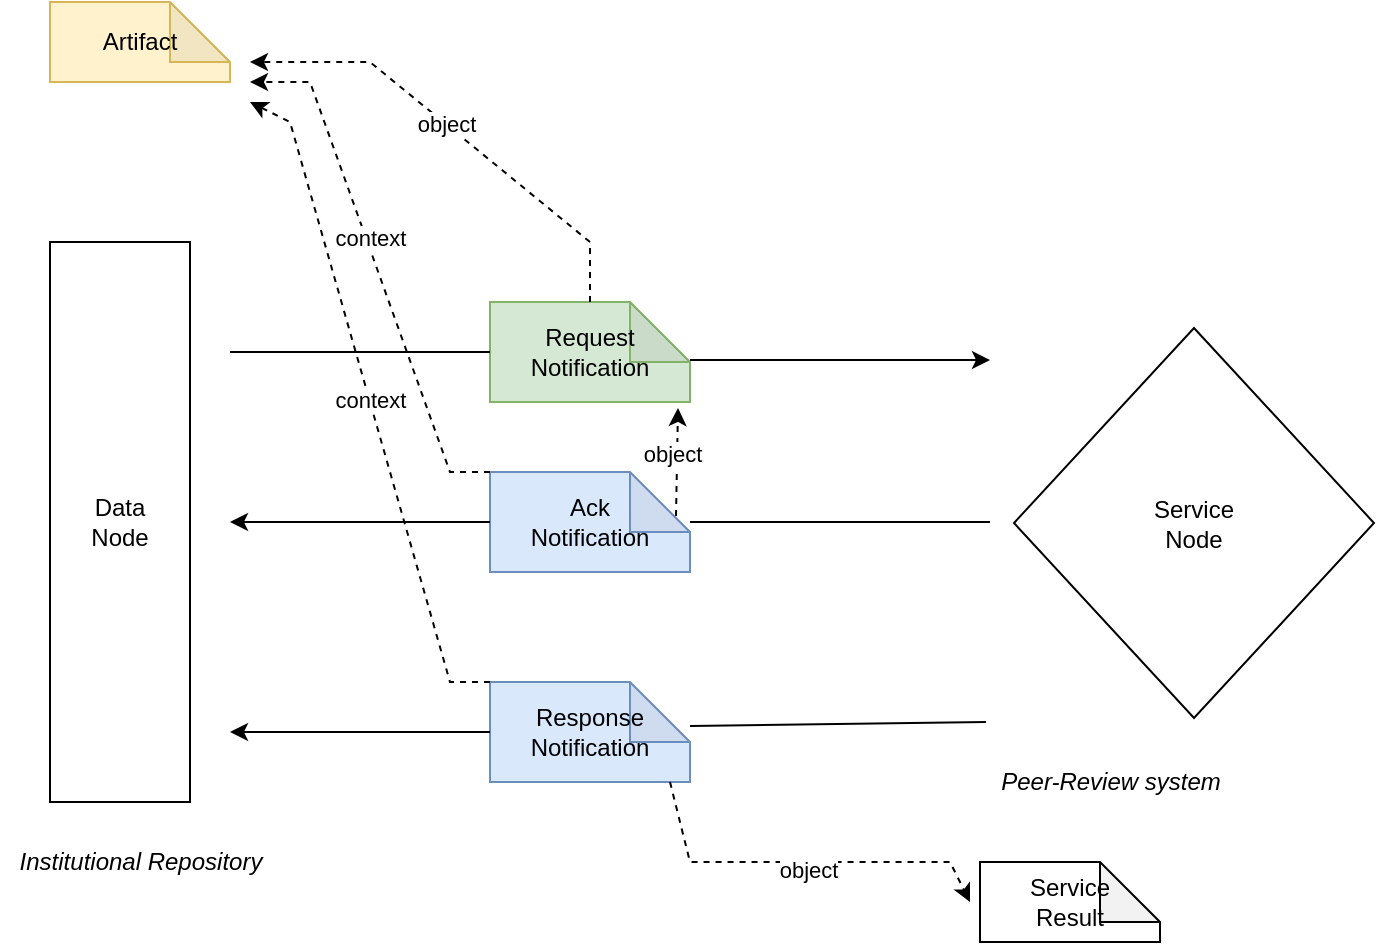 <mxfile version="17.2.4" type="google"><diagram id="J8pKvRJgtBKw3Znr7KlD" name="Page-1"><mxGraphModel grid="1" page="1" gridSize="10" guides="1" tooltips="1" connect="1" arrows="1" fold="1" pageScale="1" pageWidth="1169" pageHeight="827" math="0" shadow="0"><root><mxCell id="0"/><mxCell id="1" parent="0"/><mxCell id="wtFsi6ZPi-ajLmKfuzcv-2" value="Data&lt;br&gt;Node" style="rounded=0;whiteSpace=wrap;html=1;rotation=0;" vertex="1" parent="1"><mxGeometry x="120" y="260" width="70" height="280" as="geometry"/></mxCell><mxCell id="wtFsi6ZPi-ajLmKfuzcv-4" value="Request&lt;br&gt;Notification" style="shape=note;whiteSpace=wrap;html=1;backgroundOutline=1;darkOpacity=0.05;fillColor=#d5e8d4;strokeColor=#82b366;" vertex="1" parent="1"><mxGeometry x="340" y="290" width="100" height="50" as="geometry"/></mxCell><mxCell id="wtFsi6ZPi-ajLmKfuzcv-16" value="" style="endArrow=none;html=1;rounded=0;entryX=0;entryY=0.5;entryDx=0;entryDy=0;entryPerimeter=0;" edge="1" parent="1" target="wtFsi6ZPi-ajLmKfuzcv-4"><mxGeometry width="50" height="50" relative="1" as="geometry"><mxPoint x="210" y="315" as="sourcePoint"/><mxPoint x="640" y="440" as="targetPoint"/></mxGeometry></mxCell><mxCell id="wtFsi6ZPi-ajLmKfuzcv-17" value="" style="endArrow=classic;html=1;rounded=0;entryX=0;entryY=0.25;entryDx=0;entryDy=0;exitX=0;exitY=0;exitDx=100;exitDy=40;exitPerimeter=0;" edge="1" parent="1"><mxGeometry width="50" height="50" relative="1" as="geometry"><mxPoint x="440" y="319" as="sourcePoint"/><mxPoint x="590" y="319" as="targetPoint"/></mxGeometry></mxCell><mxCell id="wtFsi6ZPi-ajLmKfuzcv-18" value="Artifact" style="shape=note;whiteSpace=wrap;html=1;backgroundOutline=1;darkOpacity=0.05;fillColor=#fff2cc;strokeColor=#d6b656;" vertex="1" parent="1"><mxGeometry x="120" y="140" width="90" height="40" as="geometry"/></mxCell><mxCell id="wtFsi6ZPi-ajLmKfuzcv-19" value="" style="endArrow=classic;html=1;rounded=0;exitX=0.5;exitY=0;exitDx=0;exitDy=0;exitPerimeter=0;dashed=1;" edge="1" parent="1" source="wtFsi6ZPi-ajLmKfuzcv-4"><mxGeometry width="50" height="50" relative="1" as="geometry"><mxPoint x="390" y="280" as="sourcePoint"/><mxPoint x="220" y="170" as="targetPoint"/><Array as="points"><mxPoint x="390" y="260"/><mxPoint x="280" y="170"/></Array></mxGeometry></mxCell><mxCell id="wtFsi6ZPi-ajLmKfuzcv-20" value="object" style="edgeLabel;html=1;align=center;verticalAlign=middle;resizable=0;points=[];" vertex="1" connectable="0" parent="wtFsi6ZPi-ajLmKfuzcv-19"><mxGeometry x="0.055" y="1" relative="1" as="geometry"><mxPoint y="-1" as="offset"/></mxGeometry></mxCell><mxCell id="wtFsi6ZPi-ajLmKfuzcv-23" value="Ack&lt;br&gt;Notification" style="shape=note;whiteSpace=wrap;html=1;backgroundOutline=1;darkOpacity=0.05;fillColor=#dae8fc;strokeColor=#6c8ebf;" vertex="1" parent="1"><mxGeometry x="340" y="375" width="100" height="50" as="geometry"/></mxCell><mxCell id="wtFsi6ZPi-ajLmKfuzcv-24" value="" style="endArrow=none;html=1;rounded=0;entryX=0;entryY=0.5;entryDx=0;entryDy=0;" edge="1" parent="1" source="wtFsi6ZPi-ajLmKfuzcv-23"><mxGeometry width="50" height="50" relative="1" as="geometry"><mxPoint x="520" y="360" as="sourcePoint"/><mxPoint x="590" y="400" as="targetPoint"/></mxGeometry></mxCell><mxCell id="wtFsi6ZPi-ajLmKfuzcv-25" value="" style="endArrow=classic;html=1;rounded=0;exitX=0;exitY=0.5;exitDx=0;exitDy=0;exitPerimeter=0;" edge="1" parent="1" source="wtFsi6ZPi-ajLmKfuzcv-23"><mxGeometry width="50" height="50" relative="1" as="geometry"><mxPoint x="520" y="360" as="sourcePoint"/><mxPoint x="210" y="400" as="targetPoint"/></mxGeometry></mxCell><mxCell id="wtFsi6ZPi-ajLmKfuzcv-26" value="" style="endArrow=classic;html=1;rounded=0;exitX=0;exitY=0;exitDx=0;exitDy=0;exitPerimeter=0;dashed=1;" edge="1" parent="1" source="wtFsi6ZPi-ajLmKfuzcv-23"><mxGeometry width="50" height="50" relative="1" as="geometry"><mxPoint x="520" y="360" as="sourcePoint"/><mxPoint x="220" y="180" as="targetPoint"/><Array as="points"><mxPoint x="320" y="375"/><mxPoint x="250" y="180"/></Array></mxGeometry></mxCell><mxCell id="wtFsi6ZPi-ajLmKfuzcv-28" value="context" style="edgeLabel;html=1;align=center;verticalAlign=middle;resizable=0;points=[];" vertex="1" connectable="0" parent="wtFsi6ZPi-ajLmKfuzcv-26"><mxGeometry x="0.116" y="-2" relative="1" as="geometry"><mxPoint as="offset"/></mxGeometry></mxCell><mxCell id="wtFsi6ZPi-ajLmKfuzcv-29" value="" style="endArrow=classic;html=1;rounded=0;dashed=1;exitX=0.93;exitY=0.44;exitDx=0;exitDy=0;exitPerimeter=0;entryX=0.94;entryY=1.06;entryDx=0;entryDy=0;entryPerimeter=0;" edge="1" parent="1" source="wtFsi6ZPi-ajLmKfuzcv-23" target="wtFsi6ZPi-ajLmKfuzcv-4"><mxGeometry width="50" height="50" relative="1" as="geometry"><mxPoint x="520" y="360" as="sourcePoint"/><mxPoint x="570" y="310" as="targetPoint"/></mxGeometry></mxCell><mxCell id="wtFsi6ZPi-ajLmKfuzcv-30" value="object" style="edgeLabel;html=1;align=center;verticalAlign=middle;resizable=0;points=[];" vertex="1" connectable="0" parent="wtFsi6ZPi-ajLmKfuzcv-29"><mxGeometry x="0.146" y="3" relative="1" as="geometry"><mxPoint as="offset"/></mxGeometry></mxCell><mxCell id="wtFsi6ZPi-ajLmKfuzcv-31" value="Response&lt;br&gt;Notification" style="shape=note;whiteSpace=wrap;html=1;backgroundOutline=1;darkOpacity=0.05;fillColor=#dae8fc;strokeColor=#6c8ebf;" vertex="1" parent="1"><mxGeometry x="340" y="480" width="100" height="50" as="geometry"/></mxCell><mxCell id="wtFsi6ZPi-ajLmKfuzcv-32" value="" style="endArrow=none;html=1;rounded=0;entryX=-0.029;entryY=0.857;entryDx=0;entryDy=0;entryPerimeter=0;exitX=1;exitY=0.44;exitDx=0;exitDy=0;exitPerimeter=0;" edge="1" parent="1" source="wtFsi6ZPi-ajLmKfuzcv-31"><mxGeometry width="50" height="50" relative="1" as="geometry"><mxPoint x="520" y="360" as="sourcePoint"/><mxPoint x="587.97" y="499.96" as="targetPoint"/></mxGeometry></mxCell><mxCell id="wtFsi6ZPi-ajLmKfuzcv-33" value="" style="endArrow=classic;html=1;rounded=0;exitX=0;exitY=0.5;exitDx=0;exitDy=0;exitPerimeter=0;" edge="1" parent="1" source="wtFsi6ZPi-ajLmKfuzcv-31"><mxGeometry width="50" height="50" relative="1" as="geometry"><mxPoint x="520" y="360" as="sourcePoint"/><mxPoint x="210" y="505" as="targetPoint"/></mxGeometry></mxCell><mxCell id="wtFsi6ZPi-ajLmKfuzcv-34" value="context" style="endArrow=classic;html=1;rounded=0;exitX=0;exitY=0;exitDx=0;exitDy=0;exitPerimeter=0;dashed=1;" edge="1" parent="1" source="wtFsi6ZPi-ajLmKfuzcv-31"><mxGeometry width="50" height="50" relative="1" as="geometry"><mxPoint x="520" y="360" as="sourcePoint"/><mxPoint x="220" y="190" as="targetPoint"/><Array as="points"><mxPoint x="320" y="480"/><mxPoint x="240" y="200"/></Array></mxGeometry></mxCell><mxCell id="wtFsi6ZPi-ajLmKfuzcv-35" value="Service&lt;br&gt;Result" style="shape=note;whiteSpace=wrap;html=1;backgroundOutline=1;darkOpacity=0.05;" vertex="1" parent="1"><mxGeometry x="585" y="570" width="90" height="40" as="geometry"/></mxCell><mxCell id="wtFsi6ZPi-ajLmKfuzcv-36" value="" style="endArrow=classic;html=1;rounded=0;dashed=1;exitX=0.9;exitY=1;exitDx=0;exitDy=0;exitPerimeter=0;" edge="1" parent="1" source="wtFsi6ZPi-ajLmKfuzcv-31"><mxGeometry width="50" height="50" relative="1" as="geometry"><mxPoint x="520" y="360" as="sourcePoint"/><mxPoint x="580" y="590" as="targetPoint"/><Array as="points"><mxPoint x="440" y="570"/><mxPoint x="570" y="570"/></Array></mxGeometry></mxCell><mxCell id="wtFsi6ZPi-ajLmKfuzcv-37" value="object" style="edgeLabel;html=1;align=center;verticalAlign=middle;resizable=0;points=[];" vertex="1" connectable="0" parent="wtFsi6ZPi-ajLmKfuzcv-36"><mxGeometry x="0.035" y="-4" relative="1" as="geometry"><mxPoint as="offset"/></mxGeometry></mxCell><mxCell id="wtFsi6ZPi-ajLmKfuzcv-38" value="&lt;i&gt;Institutional Repository&lt;/i&gt;" style="text;html=1;align=center;verticalAlign=middle;resizable=0;points=[];autosize=1;strokeColor=none;fillColor=none;" vertex="1" parent="1"><mxGeometry x="95" y="560" width="140" height="20" as="geometry"/></mxCell><mxCell id="wtFsi6ZPi-ajLmKfuzcv-39" value="&lt;i&gt;Peer-Review system&lt;/i&gt;" style="text;html=1;align=center;verticalAlign=middle;resizable=0;points=[];autosize=1;strokeColor=none;fillColor=none;" vertex="1" parent="1"><mxGeometry x="585" y="520" width="130" height="20" as="geometry"/></mxCell><mxCell id="2aSyJ7bhA3boIRxSg7Xd-1" value="Service&lt;br&gt;Node" style="rhombus;whiteSpace=wrap;html=1;" vertex="1" parent="1"><mxGeometry x="602" y="303" width="180" height="195" as="geometry"/></mxCell></root></mxGraphModel></diagram></mxfile>